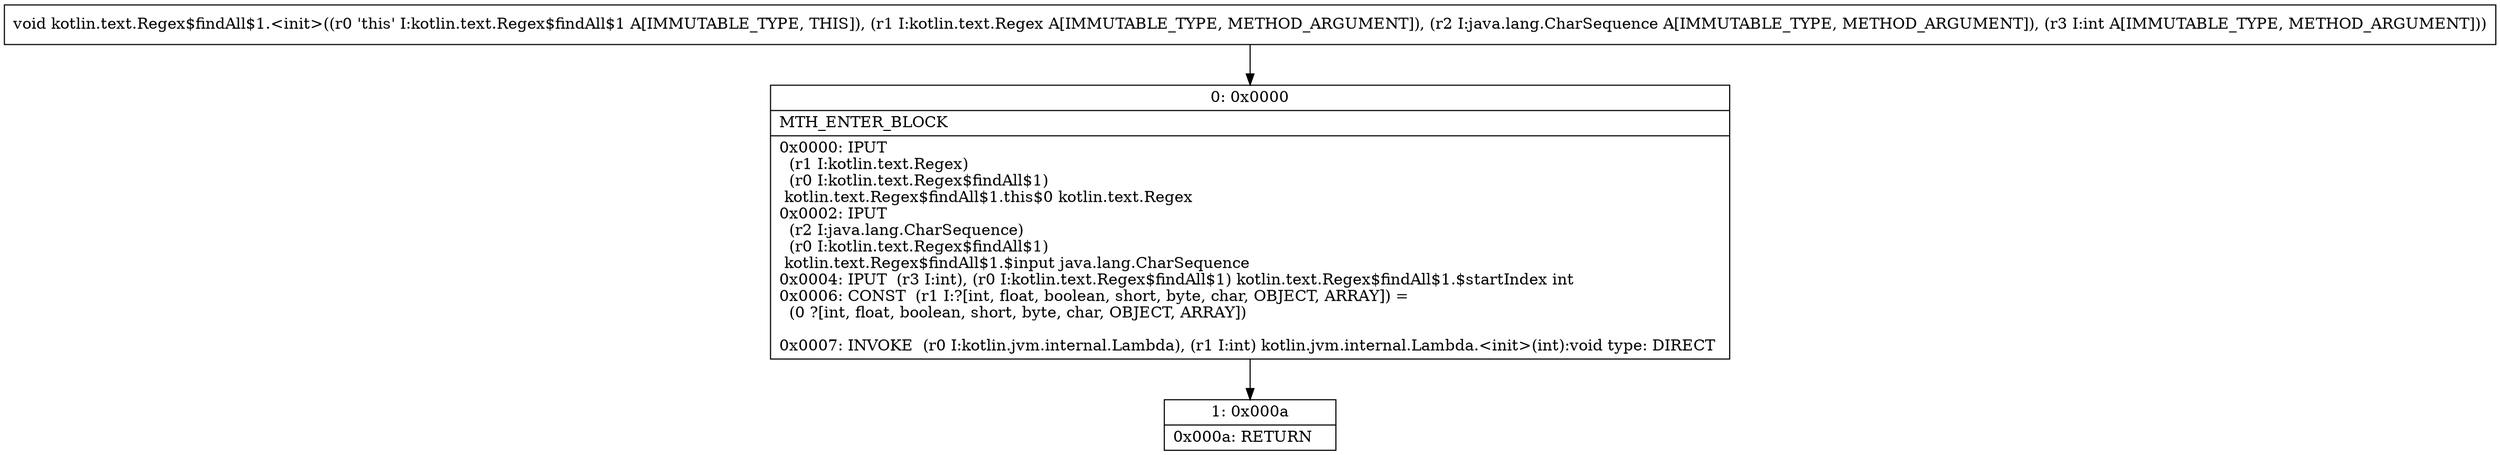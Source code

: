 digraph "CFG forkotlin.text.Regex$findAll$1.\<init\>(Lkotlin\/text\/Regex;Ljava\/lang\/CharSequence;I)V" {
Node_0 [shape=record,label="{0\:\ 0x0000|MTH_ENTER_BLOCK\l|0x0000: IPUT  \l  (r1 I:kotlin.text.Regex)\l  (r0 I:kotlin.text.Regex$findAll$1)\l kotlin.text.Regex$findAll$1.this$0 kotlin.text.Regex \l0x0002: IPUT  \l  (r2 I:java.lang.CharSequence)\l  (r0 I:kotlin.text.Regex$findAll$1)\l kotlin.text.Regex$findAll$1.$input java.lang.CharSequence \l0x0004: IPUT  (r3 I:int), (r0 I:kotlin.text.Regex$findAll$1) kotlin.text.Regex$findAll$1.$startIndex int \l0x0006: CONST  (r1 I:?[int, float, boolean, short, byte, char, OBJECT, ARRAY]) = \l  (0 ?[int, float, boolean, short, byte, char, OBJECT, ARRAY])\l \l0x0007: INVOKE  (r0 I:kotlin.jvm.internal.Lambda), (r1 I:int) kotlin.jvm.internal.Lambda.\<init\>(int):void type: DIRECT \l}"];
Node_1 [shape=record,label="{1\:\ 0x000a|0x000a: RETURN   \l}"];
MethodNode[shape=record,label="{void kotlin.text.Regex$findAll$1.\<init\>((r0 'this' I:kotlin.text.Regex$findAll$1 A[IMMUTABLE_TYPE, THIS]), (r1 I:kotlin.text.Regex A[IMMUTABLE_TYPE, METHOD_ARGUMENT]), (r2 I:java.lang.CharSequence A[IMMUTABLE_TYPE, METHOD_ARGUMENT]), (r3 I:int A[IMMUTABLE_TYPE, METHOD_ARGUMENT])) }"];
MethodNode -> Node_0;
Node_0 -> Node_1;
}

